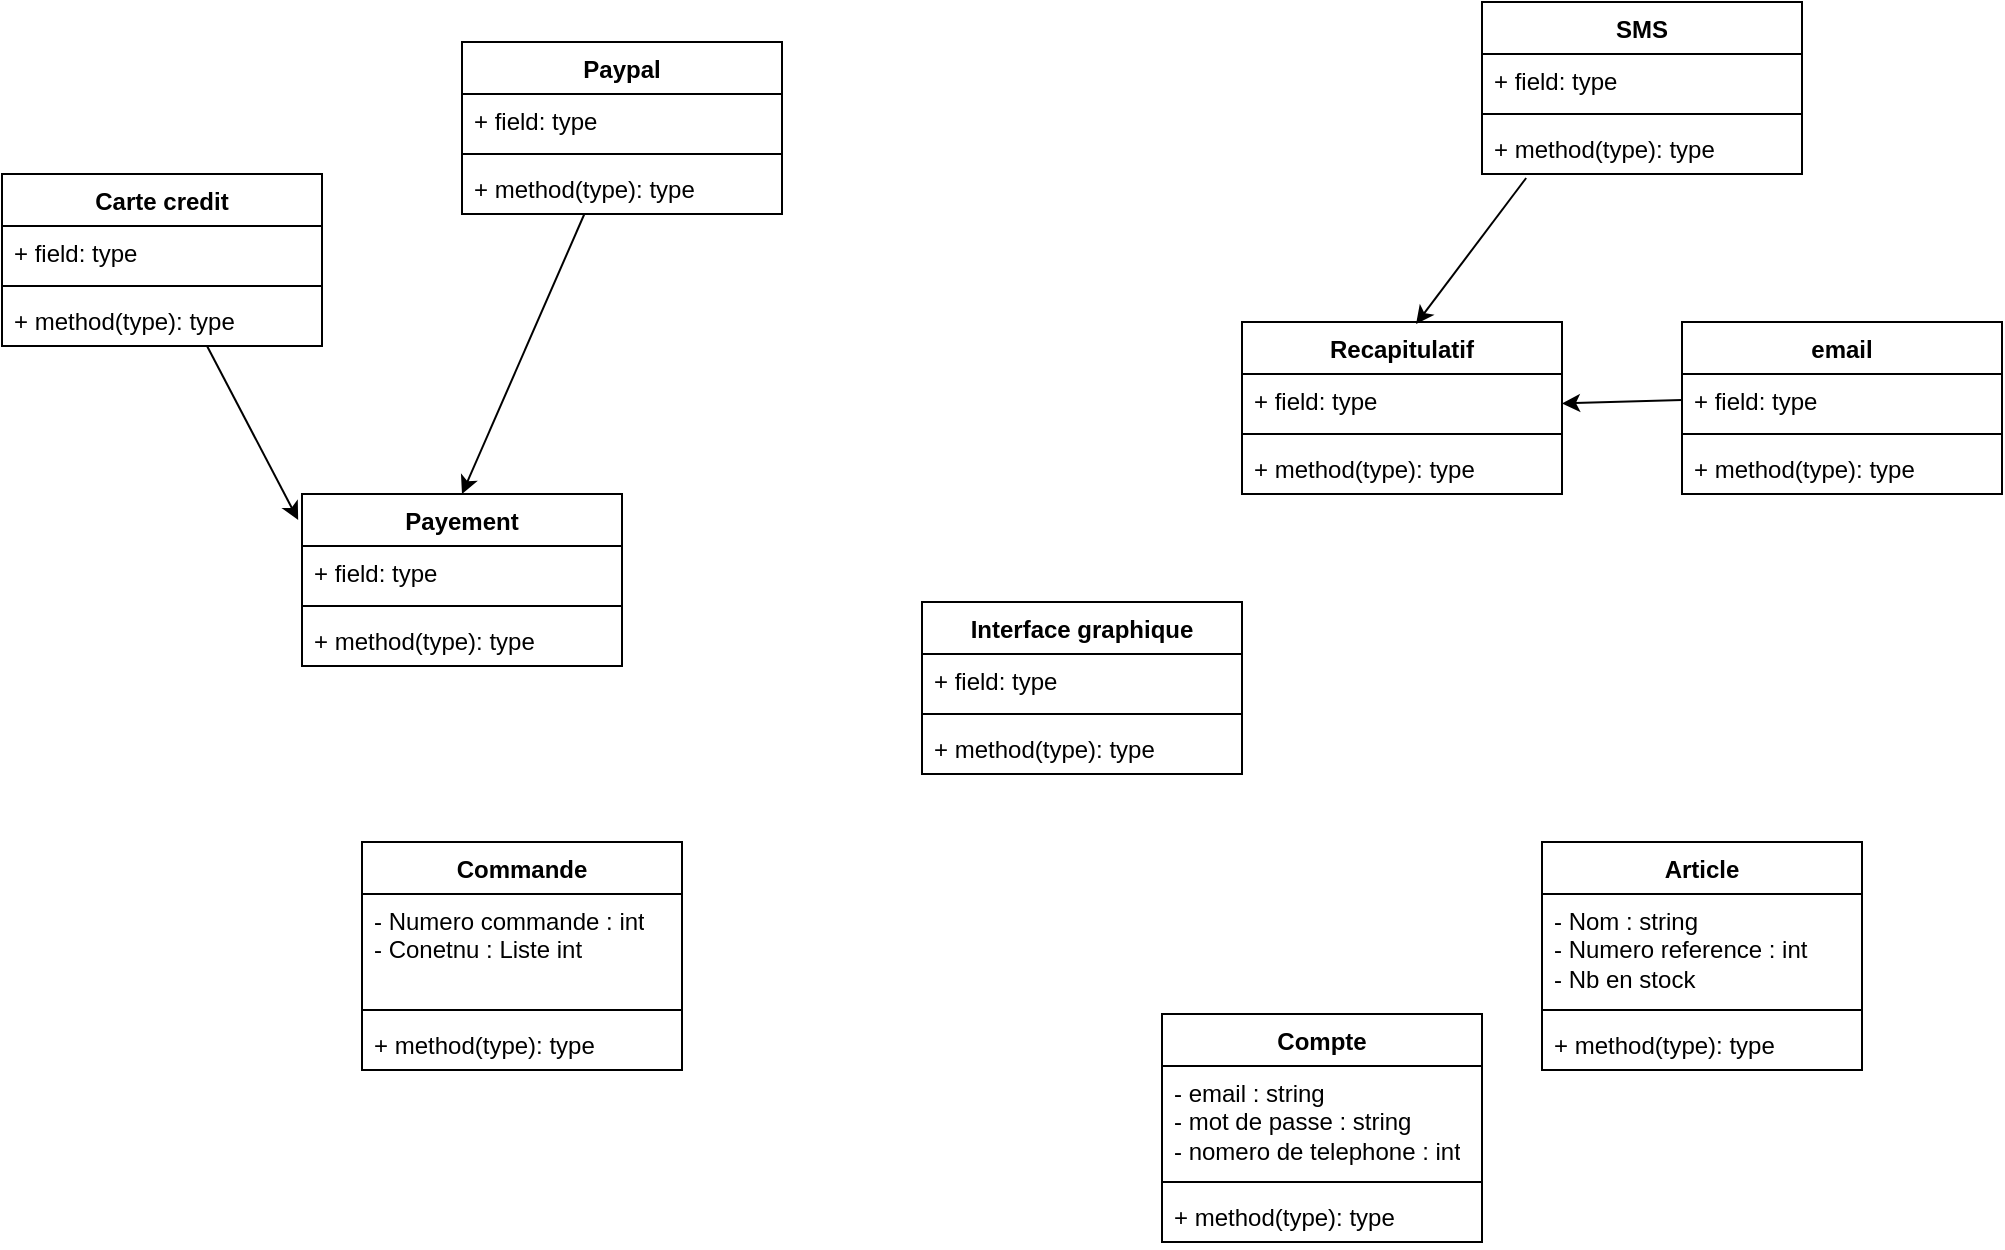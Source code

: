 <mxfile version="24.8.4">
  <diagram id="C5RBs43oDa-KdzZeNtuy" name="Page-1">
    <mxGraphModel dx="2261" dy="746" grid="1" gridSize="10" guides="1" tooltips="1" connect="1" arrows="1" fold="1" page="1" pageScale="1" pageWidth="827" pageHeight="1169" math="0" shadow="0">
      <root>
        <mxCell id="WIyWlLk6GJQsqaUBKTNV-0" />
        <mxCell id="WIyWlLk6GJQsqaUBKTNV-1" parent="WIyWlLk6GJQsqaUBKTNV-0" />
        <mxCell id="UX_QP_Q79EGKnI2DI3lh-0" value="Interface graphique" style="swimlane;fontStyle=1;align=center;verticalAlign=top;childLayout=stackLayout;horizontal=1;startSize=26;horizontalStack=0;resizeParent=1;resizeParentMax=0;resizeLast=0;collapsible=1;marginBottom=0;whiteSpace=wrap;html=1;" vertex="1" parent="WIyWlLk6GJQsqaUBKTNV-1">
          <mxGeometry x="340" y="320" width="160" height="86" as="geometry" />
        </mxCell>
        <mxCell id="UX_QP_Q79EGKnI2DI3lh-1" value="+ field: type" style="text;strokeColor=none;fillColor=none;align=left;verticalAlign=top;spacingLeft=4;spacingRight=4;overflow=hidden;rotatable=0;points=[[0,0.5],[1,0.5]];portConstraint=eastwest;whiteSpace=wrap;html=1;" vertex="1" parent="UX_QP_Q79EGKnI2DI3lh-0">
          <mxGeometry y="26" width="160" height="26" as="geometry" />
        </mxCell>
        <mxCell id="UX_QP_Q79EGKnI2DI3lh-2" value="" style="line;strokeWidth=1;fillColor=none;align=left;verticalAlign=middle;spacingTop=-1;spacingLeft=3;spacingRight=3;rotatable=0;labelPosition=right;points=[];portConstraint=eastwest;strokeColor=inherit;" vertex="1" parent="UX_QP_Q79EGKnI2DI3lh-0">
          <mxGeometry y="52" width="160" height="8" as="geometry" />
        </mxCell>
        <mxCell id="UX_QP_Q79EGKnI2DI3lh-3" value="+ method(type): type" style="text;strokeColor=none;fillColor=none;align=left;verticalAlign=top;spacingLeft=4;spacingRight=4;overflow=hidden;rotatable=0;points=[[0,0.5],[1,0.5]];portConstraint=eastwest;whiteSpace=wrap;html=1;" vertex="1" parent="UX_QP_Q79EGKnI2DI3lh-0">
          <mxGeometry y="60" width="160" height="26" as="geometry" />
        </mxCell>
        <mxCell id="UX_QP_Q79EGKnI2DI3lh-4" value="Payement" style="swimlane;fontStyle=1;align=center;verticalAlign=top;childLayout=stackLayout;horizontal=1;startSize=26;horizontalStack=0;resizeParent=1;resizeParentMax=0;resizeLast=0;collapsible=1;marginBottom=0;whiteSpace=wrap;html=1;" vertex="1" parent="WIyWlLk6GJQsqaUBKTNV-1">
          <mxGeometry x="30" y="266" width="160" height="86" as="geometry" />
        </mxCell>
        <mxCell id="UX_QP_Q79EGKnI2DI3lh-5" value="+ field: type" style="text;strokeColor=none;fillColor=none;align=left;verticalAlign=top;spacingLeft=4;spacingRight=4;overflow=hidden;rotatable=0;points=[[0,0.5],[1,0.5]];portConstraint=eastwest;whiteSpace=wrap;html=1;" vertex="1" parent="UX_QP_Q79EGKnI2DI3lh-4">
          <mxGeometry y="26" width="160" height="26" as="geometry" />
        </mxCell>
        <mxCell id="UX_QP_Q79EGKnI2DI3lh-6" value="" style="line;strokeWidth=1;fillColor=none;align=left;verticalAlign=middle;spacingTop=-1;spacingLeft=3;spacingRight=3;rotatable=0;labelPosition=right;points=[];portConstraint=eastwest;strokeColor=inherit;" vertex="1" parent="UX_QP_Q79EGKnI2DI3lh-4">
          <mxGeometry y="52" width="160" height="8" as="geometry" />
        </mxCell>
        <mxCell id="UX_QP_Q79EGKnI2DI3lh-7" value="+ method(type): type" style="text;strokeColor=none;fillColor=none;align=left;verticalAlign=top;spacingLeft=4;spacingRight=4;overflow=hidden;rotatable=0;points=[[0,0.5],[1,0.5]];portConstraint=eastwest;whiteSpace=wrap;html=1;" vertex="1" parent="UX_QP_Q79EGKnI2DI3lh-4">
          <mxGeometry y="60" width="160" height="26" as="geometry" />
        </mxCell>
        <mxCell id="UX_QP_Q79EGKnI2DI3lh-12" value="Recapitulatif" style="swimlane;fontStyle=1;align=center;verticalAlign=top;childLayout=stackLayout;horizontal=1;startSize=26;horizontalStack=0;resizeParent=1;resizeParentMax=0;resizeLast=0;collapsible=1;marginBottom=0;whiteSpace=wrap;html=1;" vertex="1" parent="WIyWlLk6GJQsqaUBKTNV-1">
          <mxGeometry x="500" y="180" width="160" height="86" as="geometry" />
        </mxCell>
        <mxCell id="UX_QP_Q79EGKnI2DI3lh-13" value="+ field: type" style="text;strokeColor=none;fillColor=none;align=left;verticalAlign=top;spacingLeft=4;spacingRight=4;overflow=hidden;rotatable=0;points=[[0,0.5],[1,0.5]];portConstraint=eastwest;whiteSpace=wrap;html=1;" vertex="1" parent="UX_QP_Q79EGKnI2DI3lh-12">
          <mxGeometry y="26" width="160" height="26" as="geometry" />
        </mxCell>
        <mxCell id="UX_QP_Q79EGKnI2DI3lh-14" value="" style="line;strokeWidth=1;fillColor=none;align=left;verticalAlign=middle;spacingTop=-1;spacingLeft=3;spacingRight=3;rotatable=0;labelPosition=right;points=[];portConstraint=eastwest;strokeColor=inherit;" vertex="1" parent="UX_QP_Q79EGKnI2DI3lh-12">
          <mxGeometry y="52" width="160" height="8" as="geometry" />
        </mxCell>
        <mxCell id="UX_QP_Q79EGKnI2DI3lh-15" value="+ method(type): type" style="text;strokeColor=none;fillColor=none;align=left;verticalAlign=top;spacingLeft=4;spacingRight=4;overflow=hidden;rotatable=0;points=[[0,0.5],[1,0.5]];portConstraint=eastwest;whiteSpace=wrap;html=1;" vertex="1" parent="UX_QP_Q79EGKnI2DI3lh-12">
          <mxGeometry y="60" width="160" height="26" as="geometry" />
        </mxCell>
        <mxCell id="UX_QP_Q79EGKnI2DI3lh-20" value="Commande" style="swimlane;fontStyle=1;align=center;verticalAlign=top;childLayout=stackLayout;horizontal=1;startSize=26;horizontalStack=0;resizeParent=1;resizeParentMax=0;resizeLast=0;collapsible=1;marginBottom=0;whiteSpace=wrap;html=1;" vertex="1" parent="WIyWlLk6GJQsqaUBKTNV-1">
          <mxGeometry x="60" y="440" width="160" height="114" as="geometry" />
        </mxCell>
        <mxCell id="UX_QP_Q79EGKnI2DI3lh-21" value="- Numero commande : int&lt;div&gt;- Conetnu : Liste int&lt;/div&gt;" style="text;strokeColor=none;fillColor=none;align=left;verticalAlign=top;spacingLeft=4;spacingRight=4;overflow=hidden;rotatable=0;points=[[0,0.5],[1,0.5]];portConstraint=eastwest;whiteSpace=wrap;html=1;" vertex="1" parent="UX_QP_Q79EGKnI2DI3lh-20">
          <mxGeometry y="26" width="160" height="54" as="geometry" />
        </mxCell>
        <mxCell id="UX_QP_Q79EGKnI2DI3lh-22" value="" style="line;strokeWidth=1;fillColor=none;align=left;verticalAlign=middle;spacingTop=-1;spacingLeft=3;spacingRight=3;rotatable=0;labelPosition=right;points=[];portConstraint=eastwest;strokeColor=inherit;" vertex="1" parent="UX_QP_Q79EGKnI2DI3lh-20">
          <mxGeometry y="80" width="160" height="8" as="geometry" />
        </mxCell>
        <mxCell id="UX_QP_Q79EGKnI2DI3lh-23" value="+ method(type): type" style="text;strokeColor=none;fillColor=none;align=left;verticalAlign=top;spacingLeft=4;spacingRight=4;overflow=hidden;rotatable=0;points=[[0,0.5],[1,0.5]];portConstraint=eastwest;whiteSpace=wrap;html=1;" vertex="1" parent="UX_QP_Q79EGKnI2DI3lh-20">
          <mxGeometry y="88" width="160" height="26" as="geometry" />
        </mxCell>
        <mxCell id="UX_QP_Q79EGKnI2DI3lh-24" value="Compte" style="swimlane;fontStyle=1;align=center;verticalAlign=top;childLayout=stackLayout;horizontal=1;startSize=26;horizontalStack=0;resizeParent=1;resizeParentMax=0;resizeLast=0;collapsible=1;marginBottom=0;whiteSpace=wrap;html=1;" vertex="1" parent="WIyWlLk6GJQsqaUBKTNV-1">
          <mxGeometry x="460" y="526" width="160" height="114" as="geometry" />
        </mxCell>
        <mxCell id="UX_QP_Q79EGKnI2DI3lh-25" value="- email : string&lt;div&gt;- mot de passe : string&lt;/div&gt;&lt;div&gt;- nomero de telephone : int&lt;/div&gt;" style="text;strokeColor=none;fillColor=none;align=left;verticalAlign=top;spacingLeft=4;spacingRight=4;overflow=hidden;rotatable=0;points=[[0,0.5],[1,0.5]];portConstraint=eastwest;whiteSpace=wrap;html=1;" vertex="1" parent="UX_QP_Q79EGKnI2DI3lh-24">
          <mxGeometry y="26" width="160" height="54" as="geometry" />
        </mxCell>
        <mxCell id="UX_QP_Q79EGKnI2DI3lh-26" value="" style="line;strokeWidth=1;fillColor=none;align=left;verticalAlign=middle;spacingTop=-1;spacingLeft=3;spacingRight=3;rotatable=0;labelPosition=right;points=[];portConstraint=eastwest;strokeColor=inherit;" vertex="1" parent="UX_QP_Q79EGKnI2DI3lh-24">
          <mxGeometry y="80" width="160" height="8" as="geometry" />
        </mxCell>
        <mxCell id="UX_QP_Q79EGKnI2DI3lh-27" value="+ method(type): type" style="text;strokeColor=none;fillColor=none;align=left;verticalAlign=top;spacingLeft=4;spacingRight=4;overflow=hidden;rotatable=0;points=[[0,0.5],[1,0.5]];portConstraint=eastwest;whiteSpace=wrap;html=1;" vertex="1" parent="UX_QP_Q79EGKnI2DI3lh-24">
          <mxGeometry y="88" width="160" height="26" as="geometry" />
        </mxCell>
        <mxCell id="UX_QP_Q79EGKnI2DI3lh-28" value="Article&lt;div&gt;&lt;br&gt;&lt;/div&gt;" style="swimlane;fontStyle=1;align=center;verticalAlign=top;childLayout=stackLayout;horizontal=1;startSize=26;horizontalStack=0;resizeParent=1;resizeParentMax=0;resizeLast=0;collapsible=1;marginBottom=0;whiteSpace=wrap;html=1;" vertex="1" parent="WIyWlLk6GJQsqaUBKTNV-1">
          <mxGeometry x="650" y="440" width="160" height="114" as="geometry" />
        </mxCell>
        <mxCell id="UX_QP_Q79EGKnI2DI3lh-29" value="- Nom : string&lt;div&gt;- Numero reference : int&lt;/div&gt;&lt;div&gt;- Nb en stock&lt;/div&gt;" style="text;strokeColor=none;fillColor=none;align=left;verticalAlign=top;spacingLeft=4;spacingRight=4;overflow=hidden;rotatable=0;points=[[0,0.5],[1,0.5]];portConstraint=eastwest;whiteSpace=wrap;html=1;" vertex="1" parent="UX_QP_Q79EGKnI2DI3lh-28">
          <mxGeometry y="26" width="160" height="54" as="geometry" />
        </mxCell>
        <mxCell id="UX_QP_Q79EGKnI2DI3lh-30" value="" style="line;strokeWidth=1;fillColor=none;align=left;verticalAlign=middle;spacingTop=-1;spacingLeft=3;spacingRight=3;rotatable=0;labelPosition=right;points=[];portConstraint=eastwest;strokeColor=inherit;" vertex="1" parent="UX_QP_Q79EGKnI2DI3lh-28">
          <mxGeometry y="80" width="160" height="8" as="geometry" />
        </mxCell>
        <mxCell id="UX_QP_Q79EGKnI2DI3lh-31" value="+ method(type): type" style="text;strokeColor=none;fillColor=none;align=left;verticalAlign=top;spacingLeft=4;spacingRight=4;overflow=hidden;rotatable=0;points=[[0,0.5],[1,0.5]];portConstraint=eastwest;whiteSpace=wrap;html=1;" vertex="1" parent="UX_QP_Q79EGKnI2DI3lh-28">
          <mxGeometry y="88" width="160" height="26" as="geometry" />
        </mxCell>
        <mxCell id="UX_QP_Q79EGKnI2DI3lh-32" value="SMS" style="swimlane;fontStyle=1;align=center;verticalAlign=top;childLayout=stackLayout;horizontal=1;startSize=26;horizontalStack=0;resizeParent=1;resizeParentMax=0;resizeLast=0;collapsible=1;marginBottom=0;whiteSpace=wrap;html=1;" vertex="1" parent="WIyWlLk6GJQsqaUBKTNV-1">
          <mxGeometry x="620" y="20" width="160" height="86" as="geometry" />
        </mxCell>
        <mxCell id="UX_QP_Q79EGKnI2DI3lh-33" value="+ field: type" style="text;strokeColor=none;fillColor=none;align=left;verticalAlign=top;spacingLeft=4;spacingRight=4;overflow=hidden;rotatable=0;points=[[0,0.5],[1,0.5]];portConstraint=eastwest;whiteSpace=wrap;html=1;" vertex="1" parent="UX_QP_Q79EGKnI2DI3lh-32">
          <mxGeometry y="26" width="160" height="26" as="geometry" />
        </mxCell>
        <mxCell id="UX_QP_Q79EGKnI2DI3lh-34" value="" style="line;strokeWidth=1;fillColor=none;align=left;verticalAlign=middle;spacingTop=-1;spacingLeft=3;spacingRight=3;rotatable=0;labelPosition=right;points=[];portConstraint=eastwest;strokeColor=inherit;" vertex="1" parent="UX_QP_Q79EGKnI2DI3lh-32">
          <mxGeometry y="52" width="160" height="8" as="geometry" />
        </mxCell>
        <mxCell id="UX_QP_Q79EGKnI2DI3lh-35" value="+ method(type): type" style="text;strokeColor=none;fillColor=none;align=left;verticalAlign=top;spacingLeft=4;spacingRight=4;overflow=hidden;rotatable=0;points=[[0,0.5],[1,0.5]];portConstraint=eastwest;whiteSpace=wrap;html=1;" vertex="1" parent="UX_QP_Q79EGKnI2DI3lh-32">
          <mxGeometry y="60" width="160" height="26" as="geometry" />
        </mxCell>
        <mxCell id="UX_QP_Q79EGKnI2DI3lh-36" value="email" style="swimlane;fontStyle=1;align=center;verticalAlign=top;childLayout=stackLayout;horizontal=1;startSize=26;horizontalStack=0;resizeParent=1;resizeParentMax=0;resizeLast=0;collapsible=1;marginBottom=0;whiteSpace=wrap;html=1;" vertex="1" parent="WIyWlLk6GJQsqaUBKTNV-1">
          <mxGeometry x="720" y="180" width="160" height="86" as="geometry" />
        </mxCell>
        <mxCell id="UX_QP_Q79EGKnI2DI3lh-37" value="+ field: type" style="text;strokeColor=none;fillColor=none;align=left;verticalAlign=top;spacingLeft=4;spacingRight=4;overflow=hidden;rotatable=0;points=[[0,0.5],[1,0.5]];portConstraint=eastwest;whiteSpace=wrap;html=1;" vertex="1" parent="UX_QP_Q79EGKnI2DI3lh-36">
          <mxGeometry y="26" width="160" height="26" as="geometry" />
        </mxCell>
        <mxCell id="UX_QP_Q79EGKnI2DI3lh-38" value="" style="line;strokeWidth=1;fillColor=none;align=left;verticalAlign=middle;spacingTop=-1;spacingLeft=3;spacingRight=3;rotatable=0;labelPosition=right;points=[];portConstraint=eastwest;strokeColor=inherit;" vertex="1" parent="UX_QP_Q79EGKnI2DI3lh-36">
          <mxGeometry y="52" width="160" height="8" as="geometry" />
        </mxCell>
        <mxCell id="UX_QP_Q79EGKnI2DI3lh-39" value="+ method(type): type" style="text;strokeColor=none;fillColor=none;align=left;verticalAlign=top;spacingLeft=4;spacingRight=4;overflow=hidden;rotatable=0;points=[[0,0.5],[1,0.5]];portConstraint=eastwest;whiteSpace=wrap;html=1;" vertex="1" parent="UX_QP_Q79EGKnI2DI3lh-36">
          <mxGeometry y="60" width="160" height="26" as="geometry" />
        </mxCell>
        <mxCell id="UX_QP_Q79EGKnI2DI3lh-40" value="" style="endArrow=classic;html=1;rounded=0;entryX=0.544;entryY=0.012;entryDx=0;entryDy=0;entryPerimeter=0;exitX=0.138;exitY=1.077;exitDx=0;exitDy=0;exitPerimeter=0;" edge="1" parent="WIyWlLk6GJQsqaUBKTNV-1" source="UX_QP_Q79EGKnI2DI3lh-35" target="UX_QP_Q79EGKnI2DI3lh-12">
          <mxGeometry width="50" height="50" relative="1" as="geometry">
            <mxPoint x="390" y="410" as="sourcePoint" />
            <mxPoint x="440" y="360" as="targetPoint" />
          </mxGeometry>
        </mxCell>
        <mxCell id="UX_QP_Q79EGKnI2DI3lh-41" value="" style="endArrow=classic;html=1;rounded=0;exitX=0;exitY=0.5;exitDx=0;exitDy=0;" edge="1" parent="WIyWlLk6GJQsqaUBKTNV-1" source="UX_QP_Q79EGKnI2DI3lh-37" target="UX_QP_Q79EGKnI2DI3lh-12">
          <mxGeometry width="50" height="50" relative="1" as="geometry">
            <mxPoint x="390" y="410" as="sourcePoint" />
            <mxPoint x="440" y="360" as="targetPoint" />
          </mxGeometry>
        </mxCell>
        <mxCell id="UX_QP_Q79EGKnI2DI3lh-42" value="Paypal&lt;div&gt;&lt;br&gt;&lt;/div&gt;" style="swimlane;fontStyle=1;align=center;verticalAlign=top;childLayout=stackLayout;horizontal=1;startSize=26;horizontalStack=0;resizeParent=1;resizeParentMax=0;resizeLast=0;collapsible=1;marginBottom=0;whiteSpace=wrap;html=1;" vertex="1" parent="WIyWlLk6GJQsqaUBKTNV-1">
          <mxGeometry x="110" y="40" width="160" height="86" as="geometry" />
        </mxCell>
        <mxCell id="UX_QP_Q79EGKnI2DI3lh-43" value="+ field: type" style="text;strokeColor=none;fillColor=none;align=left;verticalAlign=top;spacingLeft=4;spacingRight=4;overflow=hidden;rotatable=0;points=[[0,0.5],[1,0.5]];portConstraint=eastwest;whiteSpace=wrap;html=1;" vertex="1" parent="UX_QP_Q79EGKnI2DI3lh-42">
          <mxGeometry y="26" width="160" height="26" as="geometry" />
        </mxCell>
        <mxCell id="UX_QP_Q79EGKnI2DI3lh-44" value="" style="line;strokeWidth=1;fillColor=none;align=left;verticalAlign=middle;spacingTop=-1;spacingLeft=3;spacingRight=3;rotatable=0;labelPosition=right;points=[];portConstraint=eastwest;strokeColor=inherit;" vertex="1" parent="UX_QP_Q79EGKnI2DI3lh-42">
          <mxGeometry y="52" width="160" height="8" as="geometry" />
        </mxCell>
        <mxCell id="UX_QP_Q79EGKnI2DI3lh-45" value="+ method(type): type" style="text;strokeColor=none;fillColor=none;align=left;verticalAlign=top;spacingLeft=4;spacingRight=4;overflow=hidden;rotatable=0;points=[[0,0.5],[1,0.5]];portConstraint=eastwest;whiteSpace=wrap;html=1;" vertex="1" parent="UX_QP_Q79EGKnI2DI3lh-42">
          <mxGeometry y="60" width="160" height="26" as="geometry" />
        </mxCell>
        <mxCell id="UX_QP_Q79EGKnI2DI3lh-46" value="" style="endArrow=classic;html=1;rounded=0;entryX=0.5;entryY=0;entryDx=0;entryDy=0;" edge="1" parent="WIyWlLk6GJQsqaUBKTNV-1" source="UX_QP_Q79EGKnI2DI3lh-42" target="UX_QP_Q79EGKnI2DI3lh-4">
          <mxGeometry width="50" height="50" relative="1" as="geometry">
            <mxPoint x="390" y="410" as="sourcePoint" />
            <mxPoint x="440" y="360" as="targetPoint" />
          </mxGeometry>
        </mxCell>
        <mxCell id="UX_QP_Q79EGKnI2DI3lh-47" value="Carte credit&lt;div&gt;&lt;br&gt;&lt;/div&gt;" style="swimlane;fontStyle=1;align=center;verticalAlign=top;childLayout=stackLayout;horizontal=1;startSize=26;horizontalStack=0;resizeParent=1;resizeParentMax=0;resizeLast=0;collapsible=1;marginBottom=0;whiteSpace=wrap;html=1;" vertex="1" parent="WIyWlLk6GJQsqaUBKTNV-1">
          <mxGeometry x="-120" y="106" width="160" height="86" as="geometry" />
        </mxCell>
        <mxCell id="UX_QP_Q79EGKnI2DI3lh-48" value="+ field: type" style="text;strokeColor=none;fillColor=none;align=left;verticalAlign=top;spacingLeft=4;spacingRight=4;overflow=hidden;rotatable=0;points=[[0,0.5],[1,0.5]];portConstraint=eastwest;whiteSpace=wrap;html=1;" vertex="1" parent="UX_QP_Q79EGKnI2DI3lh-47">
          <mxGeometry y="26" width="160" height="26" as="geometry" />
        </mxCell>
        <mxCell id="UX_QP_Q79EGKnI2DI3lh-49" value="" style="line;strokeWidth=1;fillColor=none;align=left;verticalAlign=middle;spacingTop=-1;spacingLeft=3;spacingRight=3;rotatable=0;labelPosition=right;points=[];portConstraint=eastwest;strokeColor=inherit;" vertex="1" parent="UX_QP_Q79EGKnI2DI3lh-47">
          <mxGeometry y="52" width="160" height="8" as="geometry" />
        </mxCell>
        <mxCell id="UX_QP_Q79EGKnI2DI3lh-50" value="+ method(type): type" style="text;strokeColor=none;fillColor=none;align=left;verticalAlign=top;spacingLeft=4;spacingRight=4;overflow=hidden;rotatable=0;points=[[0,0.5],[1,0.5]];portConstraint=eastwest;whiteSpace=wrap;html=1;" vertex="1" parent="UX_QP_Q79EGKnI2DI3lh-47">
          <mxGeometry y="60" width="160" height="26" as="geometry" />
        </mxCell>
        <mxCell id="UX_QP_Q79EGKnI2DI3lh-51" value="" style="endArrow=classic;html=1;rounded=0;entryX=-0.012;entryY=0.151;entryDx=0;entryDy=0;entryPerimeter=0;" edge="1" parent="WIyWlLk6GJQsqaUBKTNV-1" source="UX_QP_Q79EGKnI2DI3lh-47" target="UX_QP_Q79EGKnI2DI3lh-4">
          <mxGeometry width="50" height="50" relative="1" as="geometry">
            <mxPoint x="390" y="410" as="sourcePoint" />
            <mxPoint x="440" y="360" as="targetPoint" />
          </mxGeometry>
        </mxCell>
      </root>
    </mxGraphModel>
  </diagram>
</mxfile>

